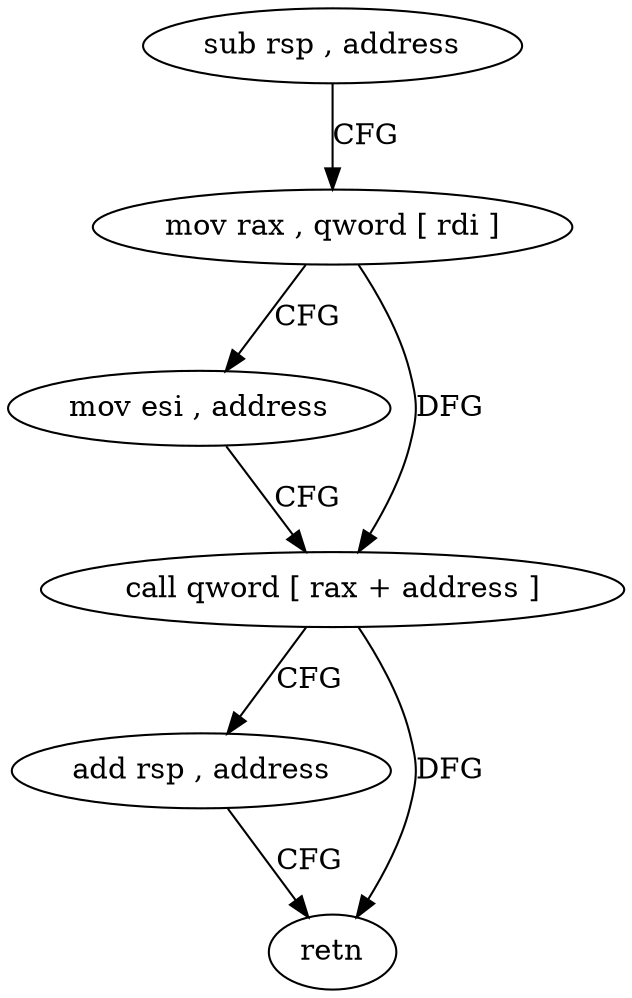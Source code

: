 digraph "func" {
"182410" [label = "sub rsp , address" ]
"182414" [label = "mov rax , qword [ rdi ]" ]
"182417" [label = "mov esi , address" ]
"182422" [label = "call qword [ rax + address ]" ]
"182425" [label = "add rsp , address" ]
"182429" [label = "retn" ]
"182410" -> "182414" [ label = "CFG" ]
"182414" -> "182417" [ label = "CFG" ]
"182414" -> "182422" [ label = "DFG" ]
"182417" -> "182422" [ label = "CFG" ]
"182422" -> "182425" [ label = "CFG" ]
"182422" -> "182429" [ label = "DFG" ]
"182425" -> "182429" [ label = "CFG" ]
}
